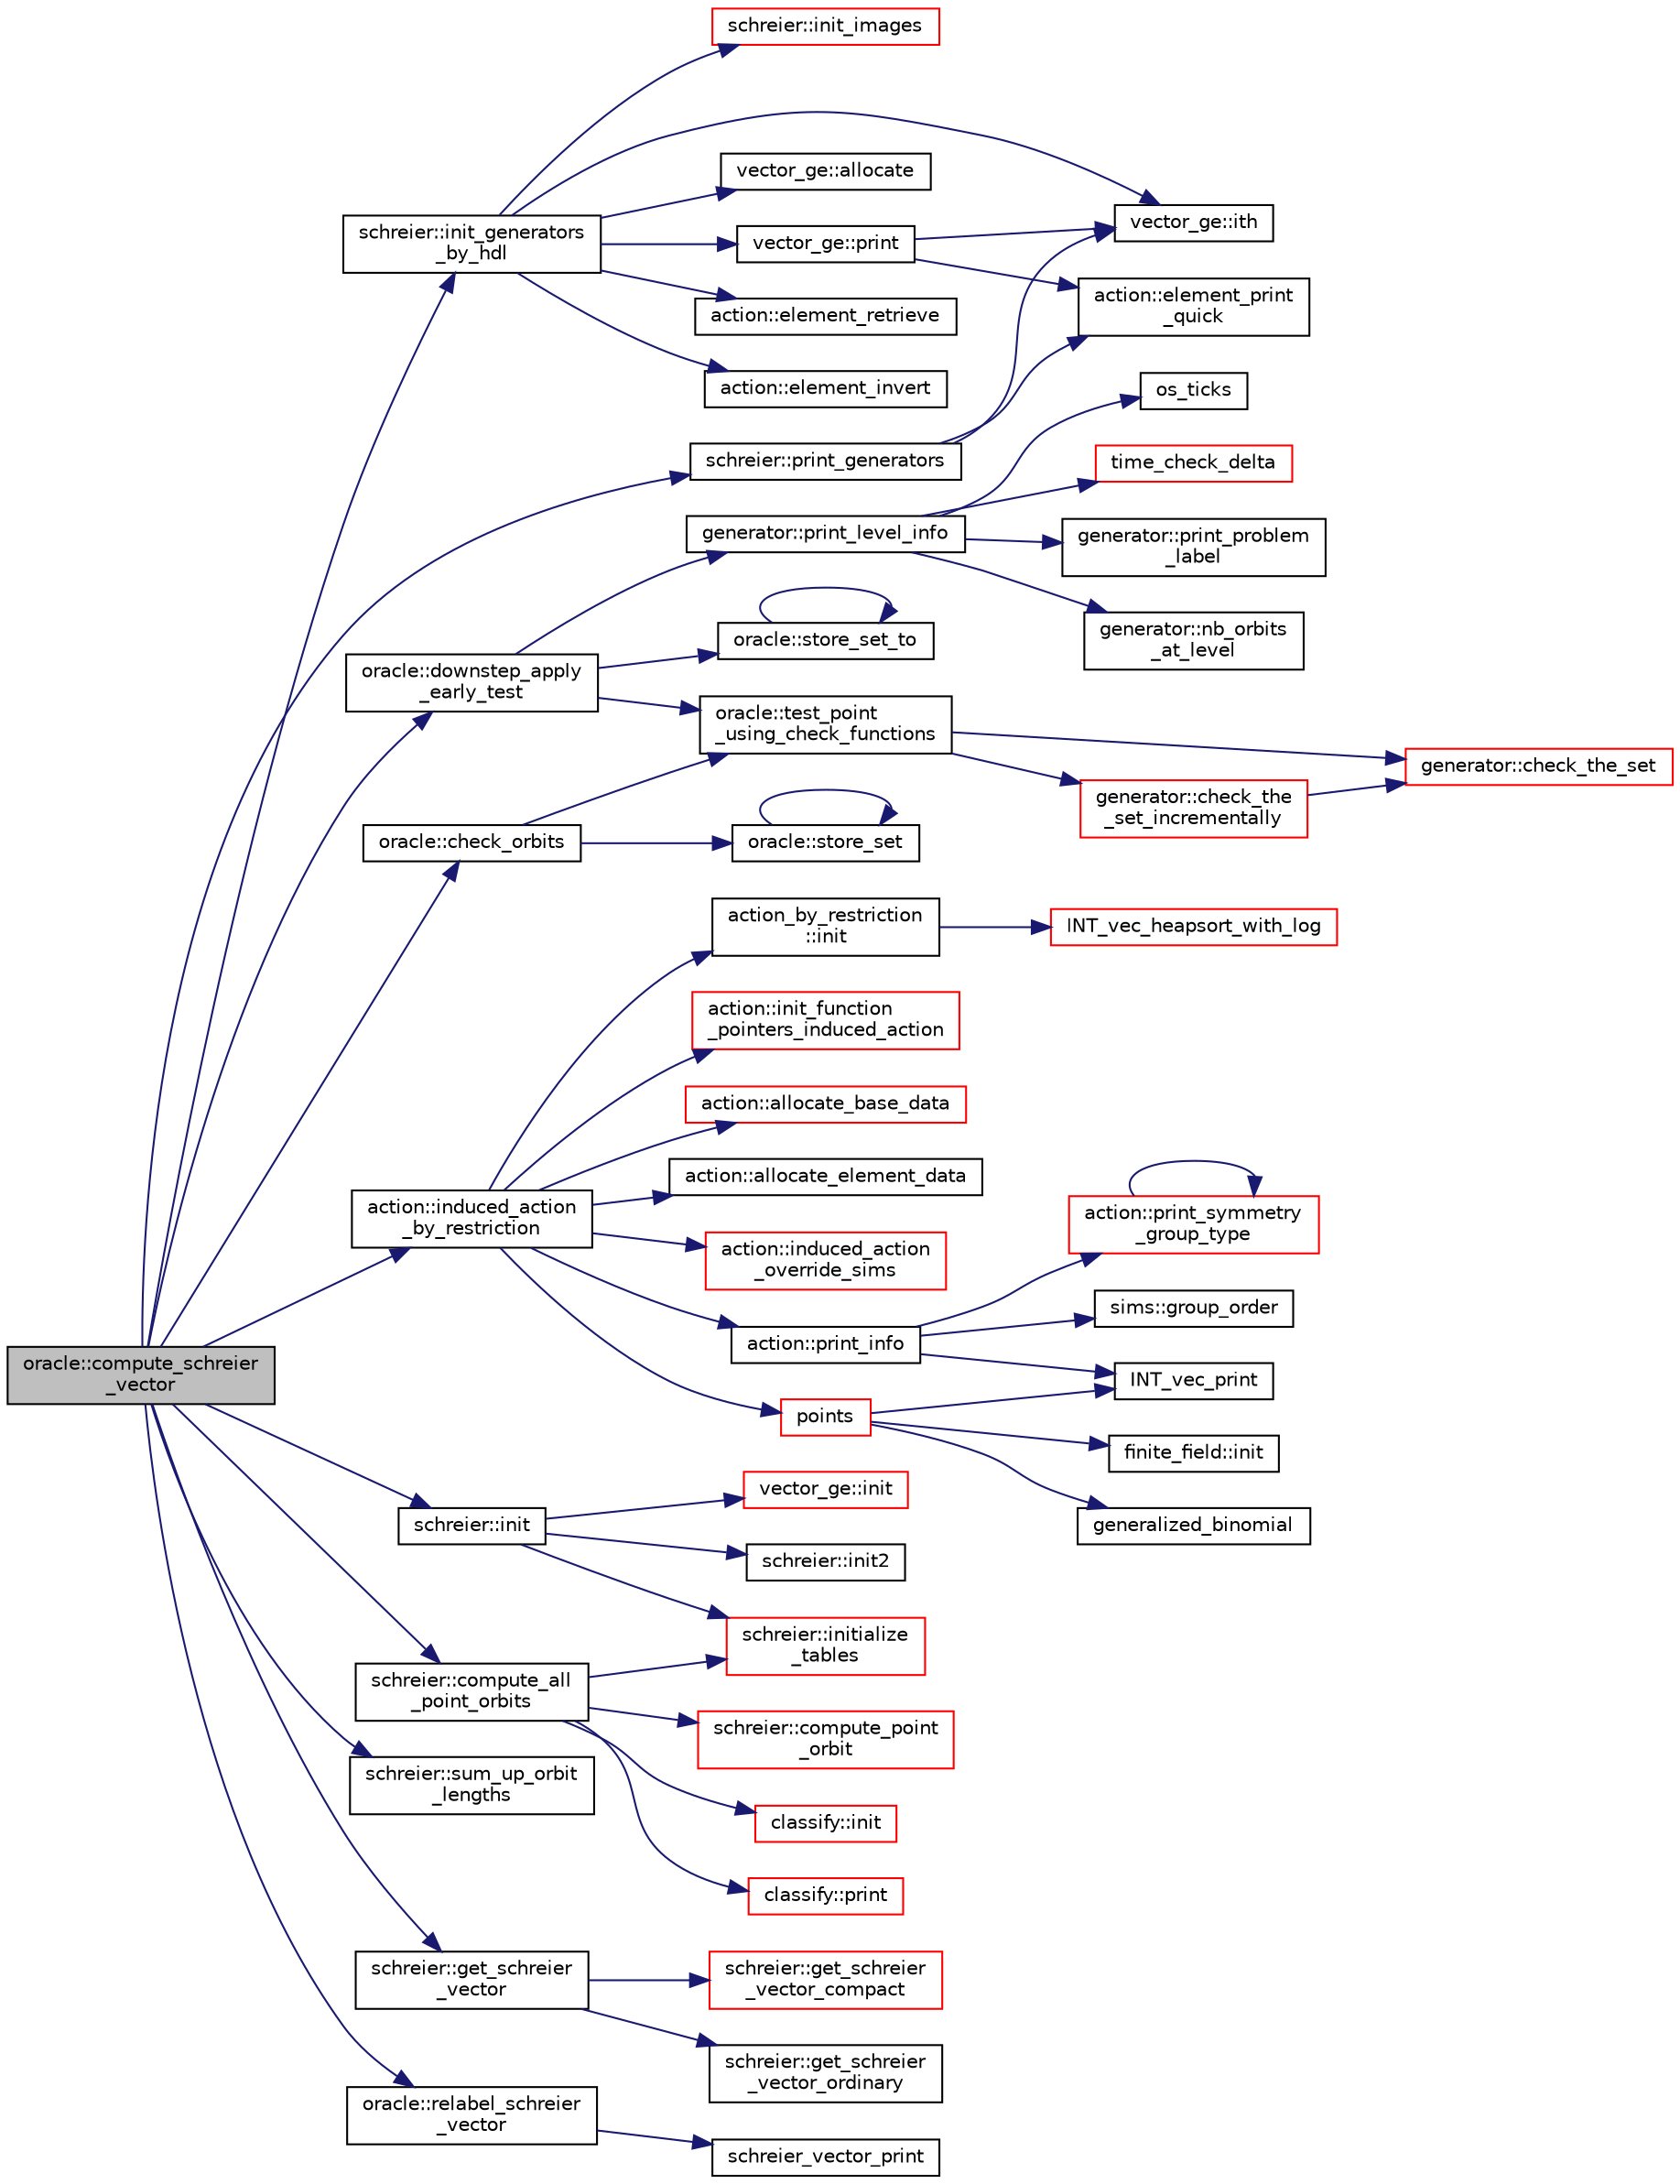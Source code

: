 digraph "oracle::compute_schreier_vector"
{
  edge [fontname="Helvetica",fontsize="10",labelfontname="Helvetica",labelfontsize="10"];
  node [fontname="Helvetica",fontsize="10",shape=record];
  rankdir="LR";
  Node1422 [label="oracle::compute_schreier\l_vector",height=0.2,width=0.4,color="black", fillcolor="grey75", style="filled", fontcolor="black"];
  Node1422 -> Node1423 [color="midnightblue",fontsize="10",style="solid",fontname="Helvetica"];
  Node1423 [label="schreier::print_generators",height=0.2,width=0.4,color="black", fillcolor="white", style="filled",URL="$d3/dd6/classschreier.html#ac9fce8f85082d0bc5b4f5b8b18a99bab"];
  Node1423 -> Node1424 [color="midnightblue",fontsize="10",style="solid",fontname="Helvetica"];
  Node1424 [label="action::element_print\l_quick",height=0.2,width=0.4,color="black", fillcolor="white", style="filled",URL="$d2/d86/classaction.html#a4844680cf6750396f76494a28655265b"];
  Node1423 -> Node1425 [color="midnightblue",fontsize="10",style="solid",fontname="Helvetica"];
  Node1425 [label="vector_ge::ith",height=0.2,width=0.4,color="black", fillcolor="white", style="filled",URL="$d4/d6e/classvector__ge.html#a1ff002e8b746a9beb119d57dcd4a15ff"];
  Node1422 -> Node1426 [color="midnightblue",fontsize="10",style="solid",fontname="Helvetica"];
  Node1426 [label="oracle::downstep_apply\l_early_test",height=0.2,width=0.4,color="black", fillcolor="white", style="filled",URL="$d7/da7/classoracle.html#ac774d80f30c7e58e1e87c891ca3ec814"];
  Node1426 -> Node1427 [color="midnightblue",fontsize="10",style="solid",fontname="Helvetica"];
  Node1427 [label="generator::print_level_info",height=0.2,width=0.4,color="black", fillcolor="white", style="filled",URL="$d7/d73/classgenerator.html#aeef1b9fe6115b67be42d7cb3206fddd2"];
  Node1427 -> Node1428 [color="midnightblue",fontsize="10",style="solid",fontname="Helvetica"];
  Node1428 [label="os_ticks",height=0.2,width=0.4,color="black", fillcolor="white", style="filled",URL="$d5/db4/io__and__os_8h.html#a3da6d2b09e35d569adb7101dffcb5224"];
  Node1427 -> Node1429 [color="midnightblue",fontsize="10",style="solid",fontname="Helvetica"];
  Node1429 [label="time_check_delta",height=0.2,width=0.4,color="red", fillcolor="white", style="filled",URL="$d9/d60/discreta_8h.html#a89a8565e34c7dcbb97180cd6af7454a1"];
  Node1427 -> Node1432 [color="midnightblue",fontsize="10",style="solid",fontname="Helvetica"];
  Node1432 [label="generator::print_problem\l_label",height=0.2,width=0.4,color="black", fillcolor="white", style="filled",URL="$d7/d73/classgenerator.html#a06d3c064ba84ebe8db3537e6273f16c3"];
  Node1427 -> Node1433 [color="midnightblue",fontsize="10",style="solid",fontname="Helvetica"];
  Node1433 [label="generator::nb_orbits\l_at_level",height=0.2,width=0.4,color="black", fillcolor="white", style="filled",URL="$d7/d73/classgenerator.html#a020f3d8378448310d044a4a24fadf301"];
  Node1426 -> Node1434 [color="midnightblue",fontsize="10",style="solid",fontname="Helvetica"];
  Node1434 [label="oracle::store_set_to",height=0.2,width=0.4,color="black", fillcolor="white", style="filled",URL="$d7/da7/classoracle.html#a4489d03d342f31d1e64632ce4d0e700d"];
  Node1434 -> Node1434 [color="midnightblue",fontsize="10",style="solid",fontname="Helvetica"];
  Node1426 -> Node1435 [color="midnightblue",fontsize="10",style="solid",fontname="Helvetica"];
  Node1435 [label="oracle::test_point\l_using_check_functions",height=0.2,width=0.4,color="black", fillcolor="white", style="filled",URL="$d7/da7/classoracle.html#aea2e35ca2b51a9251711735f6080217f"];
  Node1435 -> Node1436 [color="midnightblue",fontsize="10",style="solid",fontname="Helvetica"];
  Node1436 [label="generator::check_the\l_set_incrementally",height=0.2,width=0.4,color="red", fillcolor="white", style="filled",URL="$d7/d73/classgenerator.html#a6ffae728f3b12f9879cb614d9b37660a"];
  Node1436 -> Node1437 [color="midnightblue",fontsize="10",style="solid",fontname="Helvetica"];
  Node1437 [label="generator::check_the_set",height=0.2,width=0.4,color="red", fillcolor="white", style="filled",URL="$d7/d73/classgenerator.html#a584bdf110f34a1d5c171a6d56c1a33ec"];
  Node1435 -> Node1437 [color="midnightblue",fontsize="10",style="solid",fontname="Helvetica"];
  Node1422 -> Node1439 [color="midnightblue",fontsize="10",style="solid",fontname="Helvetica"];
  Node1439 [label="action::induced_action\l_by_restriction",height=0.2,width=0.4,color="black", fillcolor="white", style="filled",URL="$d2/d86/classaction.html#a37c21f74a97c921d882a308370c06357"];
  Node1439 -> Node1440 [color="midnightblue",fontsize="10",style="solid",fontname="Helvetica"];
  Node1440 [label="action::print_info",height=0.2,width=0.4,color="black", fillcolor="white", style="filled",URL="$d2/d86/classaction.html#a6f89e493e5c5a32e5c3b8963d438ce86"];
  Node1440 -> Node1441 [color="midnightblue",fontsize="10",style="solid",fontname="Helvetica"];
  Node1441 [label="action::print_symmetry\l_group_type",height=0.2,width=0.4,color="red", fillcolor="white", style="filled",URL="$d2/d86/classaction.html#aed811766c7e64fe2c853df8b0b67aa6e"];
  Node1441 -> Node1441 [color="midnightblue",fontsize="10",style="solid",fontname="Helvetica"];
  Node1440 -> Node1443 [color="midnightblue",fontsize="10",style="solid",fontname="Helvetica"];
  Node1443 [label="INT_vec_print",height=0.2,width=0.4,color="black", fillcolor="white", style="filled",URL="$df/dbf/sajeeb_8_c.html#a79a5901af0b47dd0d694109543c027fe"];
  Node1440 -> Node1444 [color="midnightblue",fontsize="10",style="solid",fontname="Helvetica"];
  Node1444 [label="sims::group_order",height=0.2,width=0.4,color="black", fillcolor="white", style="filled",URL="$d9/df3/classsims.html#aa442445175656570fa35febbe790efad"];
  Node1439 -> Node1445 [color="midnightblue",fontsize="10",style="solid",fontname="Helvetica"];
  Node1445 [label="action_by_restriction\l::init",height=0.2,width=0.4,color="black", fillcolor="white", style="filled",URL="$d1/d7e/classaction__by__restriction.html#af98e88c513afe51527082f11aac571f8"];
  Node1445 -> Node1446 [color="midnightblue",fontsize="10",style="solid",fontname="Helvetica"];
  Node1446 [label="INT_vec_heapsort_with_log",height=0.2,width=0.4,color="red", fillcolor="white", style="filled",URL="$d5/de2/foundations_2data__structures_2data__structures_8h.html#a9d838c341cd204ed79499960a8ed393d"];
  Node1439 -> Node1450 [color="midnightblue",fontsize="10",style="solid",fontname="Helvetica"];
  Node1450 [label="points",height=0.2,width=0.4,color="red", fillcolor="white", style="filled",URL="$d7/d83/points_8_c.html#a8a498513b4415e1a4628a70fb6b26817"];
  Node1450 -> Node1451 [color="midnightblue",fontsize="10",style="solid",fontname="Helvetica"];
  Node1451 [label="finite_field::init",height=0.2,width=0.4,color="black", fillcolor="white", style="filled",URL="$df/d5a/classfinite__field.html#a13e75e8165b27464935b50368ee8313c"];
  Node1450 -> Node1452 [color="midnightblue",fontsize="10",style="solid",fontname="Helvetica"];
  Node1452 [label="generalized_binomial",height=0.2,width=0.4,color="black", fillcolor="white", style="filled",URL="$d2/d7c/combinatorics_8_c.html#a24762dc22e45175d18ec1ec1d2556ae8"];
  Node1450 -> Node1443 [color="midnightblue",fontsize="10",style="solid",fontname="Helvetica"];
  Node1439 -> Node1457 [color="midnightblue",fontsize="10",style="solid",fontname="Helvetica"];
  Node1457 [label="action::init_function\l_pointers_induced_action",height=0.2,width=0.4,color="red", fillcolor="white", style="filled",URL="$d2/d86/classaction.html#a3b9287d084b24f7a3b9532a7589c58de"];
  Node1439 -> Node1906 [color="midnightblue",fontsize="10",style="solid",fontname="Helvetica"];
  Node1906 [label="action::allocate_base_data",height=0.2,width=0.4,color="red", fillcolor="white", style="filled",URL="$d2/d86/classaction.html#a345fa8dfbb60c8a100ab4dd80a966b1b"];
  Node1439 -> Node1909 [color="midnightblue",fontsize="10",style="solid",fontname="Helvetica"];
  Node1909 [label="action::allocate_element_data",height=0.2,width=0.4,color="black", fillcolor="white", style="filled",URL="$d2/d86/classaction.html#adc5f98db8315bfd17fcd2fbb437d8f60"];
  Node1439 -> Node1910 [color="midnightblue",fontsize="10",style="solid",fontname="Helvetica"];
  Node1910 [label="action::induced_action\l_override_sims",height=0.2,width=0.4,color="red", fillcolor="white", style="filled",URL="$d2/d86/classaction.html#ac8cc7d4543f6ef75a04777bd82ca244b"];
  Node1422 -> Node1926 [color="midnightblue",fontsize="10",style="solid",fontname="Helvetica"];
  Node1926 [label="schreier::init",height=0.2,width=0.4,color="black", fillcolor="white", style="filled",URL="$d3/dd6/classschreier.html#a7443bebde2aa08acae16c0ff29c9abcf"];
  Node1926 -> Node1803 [color="midnightblue",fontsize="10",style="solid",fontname="Helvetica"];
  Node1803 [label="vector_ge::init",height=0.2,width=0.4,color="red", fillcolor="white", style="filled",URL="$d4/d6e/classvector__ge.html#afe1d6befd1f1501e6be34afbaa9d30a8"];
  Node1926 -> Node1927 [color="midnightblue",fontsize="10",style="solid",fontname="Helvetica"];
  Node1927 [label="schreier::initialize\l_tables",height=0.2,width=0.4,color="red", fillcolor="white", style="filled",URL="$d3/dd6/classschreier.html#acccc16670f88b14ddc69856cd5c0b36d"];
  Node1926 -> Node1928 [color="midnightblue",fontsize="10",style="solid",fontname="Helvetica"];
  Node1928 [label="schreier::init2",height=0.2,width=0.4,color="black", fillcolor="white", style="filled",URL="$d3/dd6/classschreier.html#aef6a65e2f39bd9e14c61139c4f97f4c3"];
  Node1422 -> Node1929 [color="midnightblue",fontsize="10",style="solid",fontname="Helvetica"];
  Node1929 [label="schreier::init_generators\l_by_hdl",height=0.2,width=0.4,color="black", fillcolor="white", style="filled",URL="$d3/dd6/classschreier.html#a9adf1976cee6d540a36d3a0a1bd887ba"];
  Node1929 -> Node1805 [color="midnightblue",fontsize="10",style="solid",fontname="Helvetica"];
  Node1805 [label="vector_ge::allocate",height=0.2,width=0.4,color="black", fillcolor="white", style="filled",URL="$d4/d6e/classvector__ge.html#a35b062a9201b30f0a87bf87702d243ae"];
  Node1929 -> Node1869 [color="midnightblue",fontsize="10",style="solid",fontname="Helvetica"];
  Node1869 [label="action::element_retrieve",height=0.2,width=0.4,color="black", fillcolor="white", style="filled",URL="$d2/d86/classaction.html#ad28f6f8810ffbad64c1490f78e51e2b1"];
  Node1929 -> Node1425 [color="midnightblue",fontsize="10",style="solid",fontname="Helvetica"];
  Node1929 -> Node1481 [color="midnightblue",fontsize="10",style="solid",fontname="Helvetica"];
  Node1481 [label="action::element_invert",height=0.2,width=0.4,color="black", fillcolor="white", style="filled",URL="$d2/d86/classaction.html#aa4bd01e338497714586636751fcef436"];
  Node1929 -> Node1807 [color="midnightblue",fontsize="10",style="solid",fontname="Helvetica"];
  Node1807 [label="vector_ge::print",height=0.2,width=0.4,color="black", fillcolor="white", style="filled",URL="$d4/d6e/classvector__ge.html#a0d260cce035c20b32d7989c50670aa8a"];
  Node1807 -> Node1424 [color="midnightblue",fontsize="10",style="solid",fontname="Helvetica"];
  Node1807 -> Node1425 [color="midnightblue",fontsize="10",style="solid",fontname="Helvetica"];
  Node1929 -> Node1930 [color="midnightblue",fontsize="10",style="solid",fontname="Helvetica"];
  Node1930 [label="schreier::init_images",height=0.2,width=0.4,color="red", fillcolor="white", style="filled",URL="$d3/dd6/classschreier.html#a18706665fcf3e66a503373f2eef8fe21"];
  Node1422 -> Node1932 [color="midnightblue",fontsize="10",style="solid",fontname="Helvetica"];
  Node1932 [label="schreier::compute_all\l_point_orbits",height=0.2,width=0.4,color="black", fillcolor="white", style="filled",URL="$d3/dd6/classschreier.html#a1deec048f51f380bc3476d4cd4d95e94"];
  Node1932 -> Node1927 [color="midnightblue",fontsize="10",style="solid",fontname="Helvetica"];
  Node1932 -> Node1933 [color="midnightblue",fontsize="10",style="solid",fontname="Helvetica"];
  Node1933 [label="schreier::compute_point\l_orbit",height=0.2,width=0.4,color="red", fillcolor="white", style="filled",URL="$d3/dd6/classschreier.html#a429138e463c8c25dddd8557340ed9edd"];
  Node1932 -> Node1938 [color="midnightblue",fontsize="10",style="solid",fontname="Helvetica"];
  Node1938 [label="classify::init",height=0.2,width=0.4,color="red", fillcolor="white", style="filled",URL="$d9/d43/classclassify.html#afc24c64267d646d1f83ea39a7c66bde3"];
  Node1932 -> Node1948 [color="midnightblue",fontsize="10",style="solid",fontname="Helvetica"];
  Node1948 [label="classify::print",height=0.2,width=0.4,color="red", fillcolor="white", style="filled",URL="$d9/d43/classclassify.html#a56d1941250d46f68a41566aac4331bc1"];
  Node1422 -> Node1953 [color="midnightblue",fontsize="10",style="solid",fontname="Helvetica"];
  Node1953 [label="oracle::check_orbits",height=0.2,width=0.4,color="black", fillcolor="white", style="filled",URL="$d7/da7/classoracle.html#a7046977fe379fb4218af655634caa958"];
  Node1953 -> Node1954 [color="midnightblue",fontsize="10",style="solid",fontname="Helvetica"];
  Node1954 [label="oracle::store_set",height=0.2,width=0.4,color="black", fillcolor="white", style="filled",URL="$d7/da7/classoracle.html#abbf5fae543cb81c13c03282968faf9ad"];
  Node1954 -> Node1954 [color="midnightblue",fontsize="10",style="solid",fontname="Helvetica"];
  Node1953 -> Node1435 [color="midnightblue",fontsize="10",style="solid",fontname="Helvetica"];
  Node1422 -> Node1955 [color="midnightblue",fontsize="10",style="solid",fontname="Helvetica"];
  Node1955 [label="schreier::sum_up_orbit\l_lengths",height=0.2,width=0.4,color="black", fillcolor="white", style="filled",URL="$d3/dd6/classschreier.html#a120472d378feabec676062f84b23fc8e"];
  Node1422 -> Node1956 [color="midnightblue",fontsize="10",style="solid",fontname="Helvetica"];
  Node1956 [label="schreier::get_schreier\l_vector",height=0.2,width=0.4,color="black", fillcolor="white", style="filled",URL="$d3/dd6/classschreier.html#af16e96532b2a169f72b0f926c2bba898"];
  Node1956 -> Node1957 [color="midnightblue",fontsize="10",style="solid",fontname="Helvetica"];
  Node1957 [label="schreier::get_schreier\l_vector_compact",height=0.2,width=0.4,color="red", fillcolor="white", style="filled",URL="$d3/dd6/classschreier.html#acea7499a4f501c208e22bfd2aacabc90"];
  Node1956 -> Node1958 [color="midnightblue",fontsize="10",style="solid",fontname="Helvetica"];
  Node1958 [label="schreier::get_schreier\l_vector_ordinary",height=0.2,width=0.4,color="black", fillcolor="white", style="filled",URL="$d3/dd6/classschreier.html#ae08fe34b58703c0e4f2039b4f839c3ca"];
  Node1422 -> Node1959 [color="midnightblue",fontsize="10",style="solid",fontname="Helvetica"];
  Node1959 [label="oracle::relabel_schreier\l_vector",height=0.2,width=0.4,color="black", fillcolor="white", style="filled",URL="$d7/da7/classoracle.html#ab19d660985a6f027045bd1eb12a388d1"];
  Node1959 -> Node1960 [color="midnightblue",fontsize="10",style="solid",fontname="Helvetica"];
  Node1960 [label="schreier_vector_print",height=0.2,width=0.4,color="black", fillcolor="white", style="filled",URL="$dc/d9b/groups__and__group__actions_2data__structures_2data__structures_8h.html#a54ea782a7cc1c77c2320d38d1f9324f7"];
}
